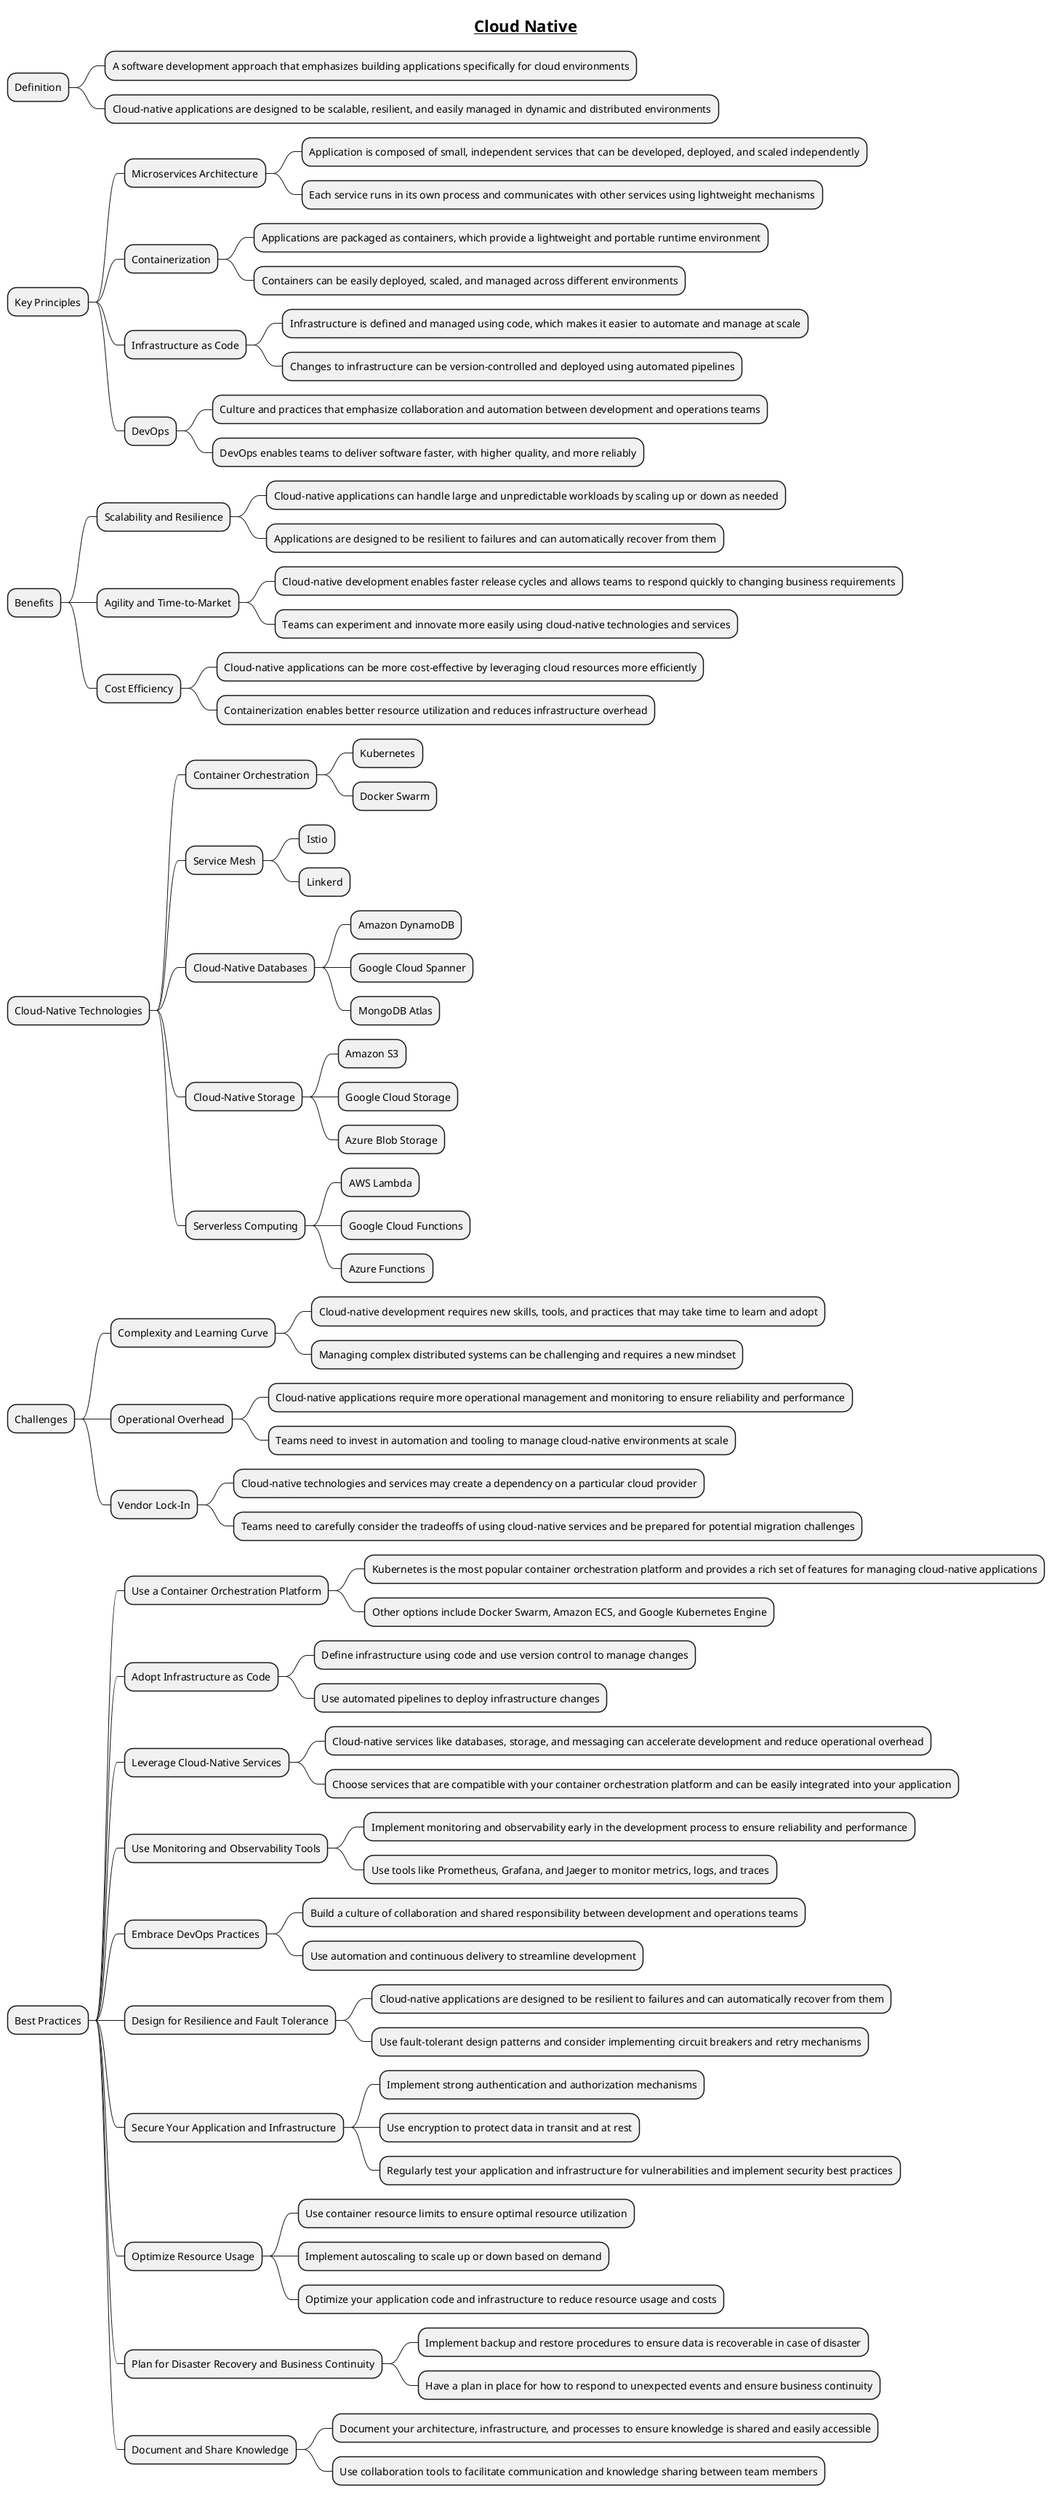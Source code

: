 @startmindmap
title =__Cloud Native__

* Definition
** A software development approach that emphasizes building applications specifically for cloud environments
** Cloud-native applications are designed to be scalable, resilient, and easily managed in dynamic and distributed environments

* Key Principles
** Microservices Architecture
*** Application is composed of small, independent services that can be developed, deployed, and scaled independently
*** Each service runs in its own process and communicates with other services using lightweight mechanisms
** Containerization
*** Applications are packaged as containers, which provide a lightweight and portable runtime environment
*** Containers can be easily deployed, scaled, and managed across different environments
** Infrastructure as Code
*** Infrastructure is defined and managed using code, which makes it easier to automate and manage at scale
*** Changes to infrastructure can be version-controlled and deployed using automated pipelines
** DevOps
*** Culture and practices that emphasize collaboration and automation between development and operations teams
*** DevOps enables teams to deliver software faster, with higher quality, and more reliably

* Benefits
** Scalability and Resilience
*** Cloud-native applications can handle large and unpredictable workloads by scaling up or down as needed
*** Applications are designed to be resilient to failures and can automatically recover from them
** Agility and Time-to-Market
*** Cloud-native development enables faster release cycles and allows teams to respond quickly to changing business requirements
*** Teams can experiment and innovate more easily using cloud-native technologies and services
** Cost Efficiency
*** Cloud-native applications can be more cost-effective by leveraging cloud resources more efficiently
*** Containerization enables better resource utilization and reduces infrastructure overhead

* Cloud-Native Technologies
** Container Orchestration
*** Kubernetes
*** Docker Swarm
** Service Mesh
*** Istio
*** Linkerd
** Cloud-Native Databases
*** Amazon DynamoDB
*** Google Cloud Spanner
*** MongoDB Atlas
** Cloud-Native Storage
*** Amazon S3
*** Google Cloud Storage
*** Azure Blob Storage
** Serverless Computing
*** AWS Lambda
*** Google Cloud Functions
*** Azure Functions

* Challenges
** Complexity and Learning Curve
*** Cloud-native development requires new skills, tools, and practices that may take time to learn and adopt
*** Managing complex distributed systems can be challenging and requires a new mindset
** Operational Overhead
*** Cloud-native applications require more operational management and monitoring to ensure reliability and performance
*** Teams need to invest in automation and tooling to manage cloud-native environments at scale
** Vendor Lock-In
*** Cloud-native technologies and services may create a dependency on a particular cloud provider
*** Teams need to carefully consider the tradeoffs of using cloud-native services and be prepared for potential migration challenges

* Best Practices
** Use a Container Orchestration Platform
*** Kubernetes is the most popular container orchestration platform and provides a rich set of features for managing cloud-native applications
*** Other options include Docker Swarm, Amazon ECS, and Google Kubernetes Engine
** Adopt Infrastructure as Code
*** Define infrastructure using code and use version control to manage changes
*** Use automated pipelines to deploy infrastructure changes
** Leverage Cloud-Native Services
*** Cloud-native services like databases, storage, and messaging can accelerate development and reduce operational overhead
*** Choose services that are compatible with your container orchestration platform and can be easily integrated into your application
** Use Monitoring and Observability Tools
*** Implement monitoring and observability early in the development process to ensure reliability and performance
*** Use tools like Prometheus, Grafana, and Jaeger to monitor metrics, logs, and traces
** Embrace DevOps Practices
*** Build a culture of collaboration and shared responsibility between development and operations teams
*** Use automation and continuous delivery to streamline development

** Design for Resilience and Fault Tolerance
*** Cloud-native applications are designed to be resilient to failures and can automatically recover from them
*** Use fault-tolerant design patterns and consider implementing circuit breakers and retry mechanisms
** Secure Your Application and Infrastructure
*** Implement strong authentication and authorization mechanisms
*** Use encryption to protect data in transit and at rest
*** Regularly test your application and infrastructure for vulnerabilities and implement security best practices
** Optimize Resource Usage
*** Use container resource limits to ensure optimal resource utilization
*** Implement autoscaling to scale up or down based on demand
*** Optimize your application code and infrastructure to reduce resource usage and costs
** Plan for Disaster Recovery and Business Continuity
*** Implement backup and restore procedures to ensure data is recoverable in case of disaster
*** Have a plan in place for how to respond to unexpected events and ensure business continuity
** Document and Share Knowledge
*** Document your architecture, infrastructure, and processes to ensure knowledge is shared and easily accessible
*** Use collaboration tools to facilitate communication and knowledge sharing between team members

@endmindmap